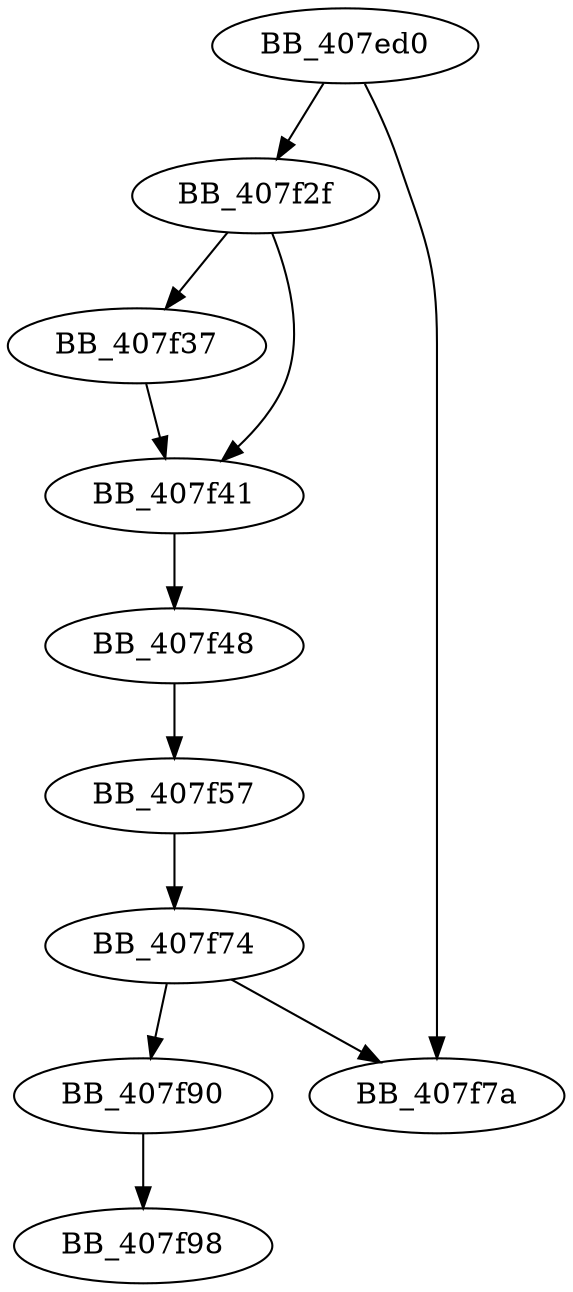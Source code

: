 DiGraph sub_407ED0{
BB_407ed0->BB_407f2f
BB_407ed0->BB_407f7a
BB_407f2f->BB_407f37
BB_407f2f->BB_407f41
BB_407f37->BB_407f41
BB_407f41->BB_407f48
BB_407f48->BB_407f57
BB_407f57->BB_407f74
BB_407f74->BB_407f7a
BB_407f74->BB_407f90
BB_407f90->BB_407f98
}
